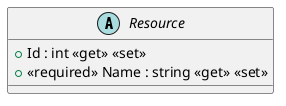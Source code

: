 @startuml
abstract class Resource {
    + Id : int <<get>> <<set>>
    + <<required>> Name : string <<get>> <<set>>
}
@enduml
